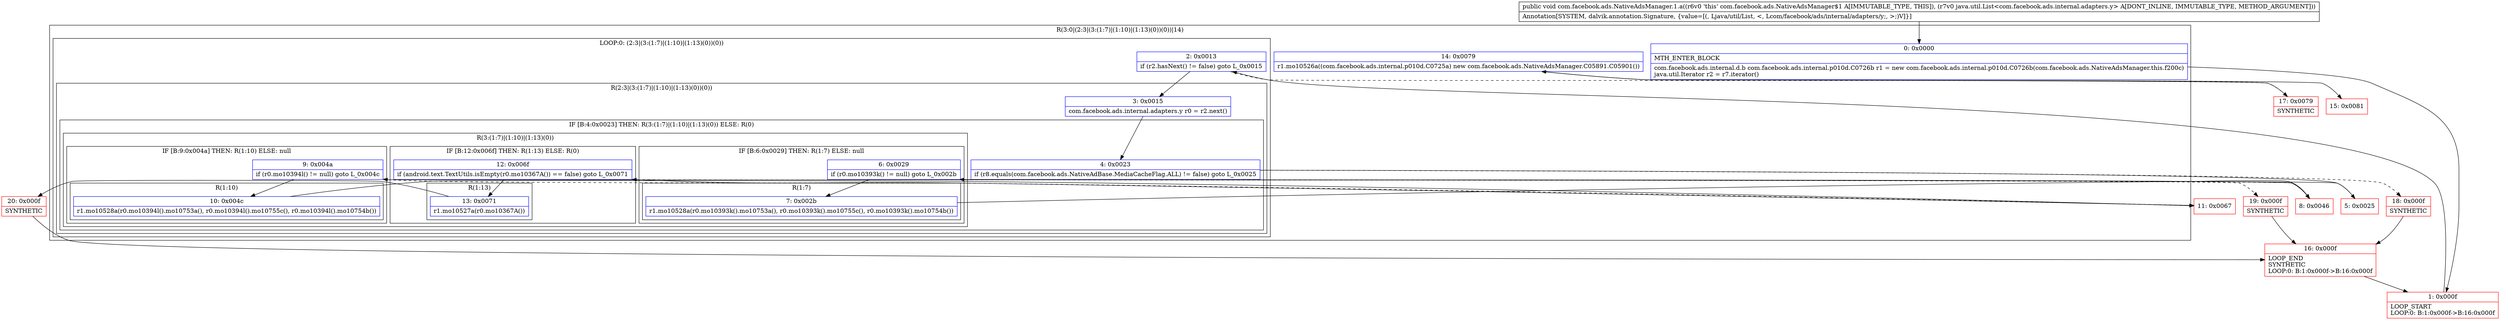 digraph "CFG forcom.facebook.ads.NativeAdsManager.1.a(Ljava\/util\/List;)V" {
subgraph cluster_Region_1081030178 {
label = "R(3:0|(2:3|(3:(1:7)|(1:10)|(1:13)(0))(0))|14)";
node [shape=record,color=blue];
Node_0 [shape=record,label="{0\:\ 0x0000|MTH_ENTER_BLOCK\l|com.facebook.ads.internal.d.b com.facebook.ads.internal.p010d.C0726b r1 = new com.facebook.ads.internal.p010d.C0726b(com.facebook.ads.NativeAdsManager.this.f200c)\ljava.util.Iterator r2 = r7.iterator()\l}"];
subgraph cluster_LoopRegion_1484743608 {
label = "LOOP:0: (2:3|(3:(1:7)|(1:10)|(1:13)(0))(0))";
node [shape=record,color=blue];
Node_2 [shape=record,label="{2\:\ 0x0013|if (r2.hasNext() != false) goto L_0x0015\l}"];
subgraph cluster_Region_639574611 {
label = "R(2:3|(3:(1:7)|(1:10)|(1:13)(0))(0))";
node [shape=record,color=blue];
Node_3 [shape=record,label="{3\:\ 0x0015|com.facebook.ads.internal.adapters.y r0 = r2.next()\l}"];
subgraph cluster_IfRegion_1941352781 {
label = "IF [B:4:0x0023] THEN: R(3:(1:7)|(1:10)|(1:13)(0)) ELSE: R(0)";
node [shape=record,color=blue];
Node_4 [shape=record,label="{4\:\ 0x0023|if (r8.equals(com.facebook.ads.NativeAdBase.MediaCacheFlag.ALL) != false) goto L_0x0025\l}"];
subgraph cluster_Region_310630641 {
label = "R(3:(1:7)|(1:10)|(1:13)(0))";
node [shape=record,color=blue];
subgraph cluster_IfRegion_834800570 {
label = "IF [B:6:0x0029] THEN: R(1:7) ELSE: null";
node [shape=record,color=blue];
Node_6 [shape=record,label="{6\:\ 0x0029|if (r0.mo10393k() != null) goto L_0x002b\l}"];
subgraph cluster_Region_430779409 {
label = "R(1:7)";
node [shape=record,color=blue];
Node_7 [shape=record,label="{7\:\ 0x002b|r1.mo10528a(r0.mo10393k().mo10753a(), r0.mo10393k().mo10755c(), r0.mo10393k().mo10754b())\l}"];
}
}
subgraph cluster_IfRegion_1846585963 {
label = "IF [B:9:0x004a] THEN: R(1:10) ELSE: null";
node [shape=record,color=blue];
Node_9 [shape=record,label="{9\:\ 0x004a|if (r0.mo10394l() != null) goto L_0x004c\l}"];
subgraph cluster_Region_1599524152 {
label = "R(1:10)";
node [shape=record,color=blue];
Node_10 [shape=record,label="{10\:\ 0x004c|r1.mo10528a(r0.mo10394l().mo10753a(), r0.mo10394l().mo10755c(), r0.mo10394l().mo10754b())\l}"];
}
}
subgraph cluster_IfRegion_686441021 {
label = "IF [B:12:0x006f] THEN: R(1:13) ELSE: R(0)";
node [shape=record,color=blue];
Node_12 [shape=record,label="{12\:\ 0x006f|if (android.text.TextUtils.isEmpty(r0.mo10367A()) == false) goto L_0x0071\l}"];
subgraph cluster_Region_112863137 {
label = "R(1:13)";
node [shape=record,color=blue];
Node_13 [shape=record,label="{13\:\ 0x0071|r1.mo10527a(r0.mo10367A())\l}"];
}
subgraph cluster_Region_606225281 {
label = "R(0)";
node [shape=record,color=blue];
}
}
}
subgraph cluster_Region_85721956 {
label = "R(0)";
node [shape=record,color=blue];
}
}
}
}
Node_14 [shape=record,label="{14\:\ 0x0079|r1.mo10526a((com.facebook.ads.internal.p010d.C0725a) new com.facebook.ads.NativeAdsManager.C05891.C05901())\l}"];
}
Node_1 [shape=record,color=red,label="{1\:\ 0x000f|LOOP_START\lLOOP:0: B:1:0x000f\-\>B:16:0x000f\l}"];
Node_5 [shape=record,color=red,label="{5\:\ 0x0025}"];
Node_8 [shape=record,color=red,label="{8\:\ 0x0046}"];
Node_11 [shape=record,color=red,label="{11\:\ 0x0067}"];
Node_15 [shape=record,color=red,label="{15\:\ 0x0081}"];
Node_16 [shape=record,color=red,label="{16\:\ 0x000f|LOOP_END\lSYNTHETIC\lLOOP:0: B:1:0x000f\-\>B:16:0x000f\l}"];
Node_17 [shape=record,color=red,label="{17\:\ 0x0079|SYNTHETIC\l}"];
Node_18 [shape=record,color=red,label="{18\:\ 0x000f|SYNTHETIC\l}"];
Node_19 [shape=record,color=red,label="{19\:\ 0x000f|SYNTHETIC\l}"];
Node_20 [shape=record,color=red,label="{20\:\ 0x000f|SYNTHETIC\l}"];
MethodNode[shape=record,label="{public void com.facebook.ads.NativeAdsManager.1.a((r6v0 'this' com.facebook.ads.NativeAdsManager$1 A[IMMUTABLE_TYPE, THIS]), (r7v0 java.util.List\<com.facebook.ads.internal.adapters.y\> A[DONT_INLINE, IMMUTABLE_TYPE, METHOD_ARGUMENT]))  | Annotation[SYSTEM, dalvik.annotation.Signature, \{value=[(, Ljava\/util\/List, \<, Lcom\/facebook\/ads\/internal\/adapters\/y;, \>;)V]\}]\l}"];
MethodNode -> Node_0;
Node_0 -> Node_1;
Node_2 -> Node_3;
Node_2 -> Node_17[style=dashed];
Node_3 -> Node_4;
Node_4 -> Node_5;
Node_4 -> Node_18[style=dashed];
Node_6 -> Node_7;
Node_6 -> Node_8[style=dashed];
Node_7 -> Node_8;
Node_9 -> Node_10;
Node_9 -> Node_11[style=dashed];
Node_10 -> Node_11;
Node_12 -> Node_13;
Node_12 -> Node_19[style=dashed];
Node_13 -> Node_20;
Node_14 -> Node_15;
Node_1 -> Node_2;
Node_5 -> Node_6;
Node_8 -> Node_9;
Node_11 -> Node_12;
Node_16 -> Node_1;
Node_17 -> Node_14;
Node_18 -> Node_16;
Node_19 -> Node_16;
Node_20 -> Node_16;
}

